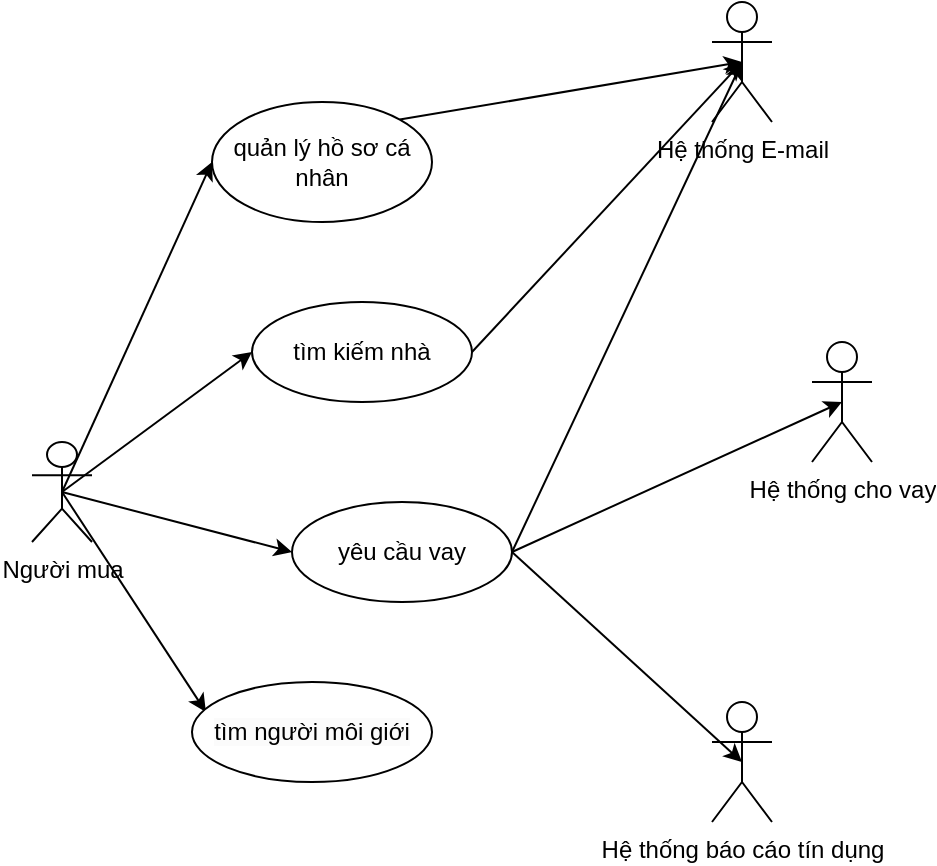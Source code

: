 <mxfile version="22.1.8" type="github">
  <diagram id="C5RBs43oDa-KdzZeNtuy" name="Page-1">
    <mxGraphModel dx="961" dy="561" grid="1" gridSize="10" guides="1" tooltips="1" connect="1" arrows="1" fold="1" page="1" pageScale="1" pageWidth="827" pageHeight="1169" math="0" shadow="0">
      <root>
        <mxCell id="WIyWlLk6GJQsqaUBKTNV-0" />
        <mxCell id="WIyWlLk6GJQsqaUBKTNV-1" parent="WIyWlLk6GJQsqaUBKTNV-0" />
        <mxCell id="TZa8QerhQanhoeWmGgLd-16" style="rounded=0;orthogonalLoop=1;jettySize=auto;html=1;exitX=0.5;exitY=0.5;exitDx=0;exitDy=0;exitPerimeter=0;entryX=0.058;entryY=0.3;entryDx=0;entryDy=0;entryPerimeter=0;" edge="1" parent="WIyWlLk6GJQsqaUBKTNV-1" source="TZa8QerhQanhoeWmGgLd-0" target="TZa8QerhQanhoeWmGgLd-20">
          <mxGeometry relative="1" as="geometry">
            <mxPoint x="130.251" y="129.749" as="targetPoint" />
          </mxGeometry>
        </mxCell>
        <mxCell id="TZa8QerhQanhoeWmGgLd-21" style="rounded=0;orthogonalLoop=1;jettySize=auto;html=1;entryX=0;entryY=0.5;entryDx=0;entryDy=0;exitX=0.5;exitY=0.5;exitDx=0;exitDy=0;exitPerimeter=0;" edge="1" parent="WIyWlLk6GJQsqaUBKTNV-1" source="TZa8QerhQanhoeWmGgLd-0" target="TZa8QerhQanhoeWmGgLd-17">
          <mxGeometry relative="1" as="geometry" />
        </mxCell>
        <mxCell id="TZa8QerhQanhoeWmGgLd-22" style="rounded=0;orthogonalLoop=1;jettySize=auto;html=1;exitX=0.5;exitY=0.5;exitDx=0;exitDy=0;exitPerimeter=0;entryX=0;entryY=0.5;entryDx=0;entryDy=0;" edge="1" parent="WIyWlLk6GJQsqaUBKTNV-1" source="TZa8QerhQanhoeWmGgLd-0" target="TZa8QerhQanhoeWmGgLd-18">
          <mxGeometry relative="1" as="geometry" />
        </mxCell>
        <mxCell id="TZa8QerhQanhoeWmGgLd-23" style="rounded=0;orthogonalLoop=1;jettySize=auto;html=1;exitX=0.5;exitY=0.5;exitDx=0;exitDy=0;exitPerimeter=0;entryX=0;entryY=0.5;entryDx=0;entryDy=0;" edge="1" parent="WIyWlLk6GJQsqaUBKTNV-1" source="TZa8QerhQanhoeWmGgLd-0" target="TZa8QerhQanhoeWmGgLd-19">
          <mxGeometry relative="1" as="geometry" />
        </mxCell>
        <mxCell id="TZa8QerhQanhoeWmGgLd-0" value="Người mua&lt;br&gt;" style="shape=umlActor;verticalLabelPosition=bottom;verticalAlign=top;html=1;outlineConnect=0;" vertex="1" parent="WIyWlLk6GJQsqaUBKTNV-1">
          <mxGeometry x="110" y="280" width="30" height="50" as="geometry" />
        </mxCell>
        <mxCell id="TZa8QerhQanhoeWmGgLd-5" value="Hệ thống E-mail&lt;br&gt;" style="shape=umlActor;verticalLabelPosition=bottom;verticalAlign=top;html=1;outlineConnect=0;" vertex="1" parent="WIyWlLk6GJQsqaUBKTNV-1">
          <mxGeometry x="450" y="60" width="30" height="60" as="geometry" />
        </mxCell>
        <mxCell id="TZa8QerhQanhoeWmGgLd-6" value="Hệ thống báo cáo tín dụng" style="shape=umlActor;verticalLabelPosition=bottom;verticalAlign=top;html=1;outlineConnect=0;" vertex="1" parent="WIyWlLk6GJQsqaUBKTNV-1">
          <mxGeometry x="450" y="410" width="30" height="60" as="geometry" />
        </mxCell>
        <mxCell id="TZa8QerhQanhoeWmGgLd-7" value="Hệ thống cho vay" style="shape=umlActor;verticalLabelPosition=bottom;verticalAlign=top;html=1;outlineConnect=0;" vertex="1" parent="WIyWlLk6GJQsqaUBKTNV-1">
          <mxGeometry x="500" y="230" width="30" height="60" as="geometry" />
        </mxCell>
        <mxCell id="TZa8QerhQanhoeWmGgLd-25" style="rounded=0;orthogonalLoop=1;jettySize=auto;html=1;exitX=1;exitY=0;exitDx=0;exitDy=0;entryX=0.5;entryY=0.5;entryDx=0;entryDy=0;entryPerimeter=0;" edge="1" parent="WIyWlLk6GJQsqaUBKTNV-1" source="TZa8QerhQanhoeWmGgLd-17" target="TZa8QerhQanhoeWmGgLd-5">
          <mxGeometry relative="1" as="geometry" />
        </mxCell>
        <mxCell id="TZa8QerhQanhoeWmGgLd-17" value="quản lý hồ sơ cá nhân" style="ellipse;whiteSpace=wrap;html=1;" vertex="1" parent="WIyWlLk6GJQsqaUBKTNV-1">
          <mxGeometry x="200" y="110" width="110" height="60" as="geometry" />
        </mxCell>
        <mxCell id="TZa8QerhQanhoeWmGgLd-26" style="rounded=0;orthogonalLoop=1;jettySize=auto;html=1;exitX=1;exitY=0.5;exitDx=0;exitDy=0;entryX=0.5;entryY=0.5;entryDx=0;entryDy=0;entryPerimeter=0;" edge="1" parent="WIyWlLk6GJQsqaUBKTNV-1" source="TZa8QerhQanhoeWmGgLd-18" target="TZa8QerhQanhoeWmGgLd-5">
          <mxGeometry relative="1" as="geometry" />
        </mxCell>
        <mxCell id="TZa8QerhQanhoeWmGgLd-18" value="tìm kiếm nhà" style="ellipse;whiteSpace=wrap;html=1;" vertex="1" parent="WIyWlLk6GJQsqaUBKTNV-1">
          <mxGeometry x="220" y="210" width="110" height="50" as="geometry" />
        </mxCell>
        <mxCell id="TZa8QerhQanhoeWmGgLd-27" style="rounded=0;orthogonalLoop=1;jettySize=auto;html=1;exitX=1;exitY=0.5;exitDx=0;exitDy=0;entryX=0.5;entryY=0.5;entryDx=0;entryDy=0;entryPerimeter=0;" edge="1" parent="WIyWlLk6GJQsqaUBKTNV-1" source="TZa8QerhQanhoeWmGgLd-19" target="TZa8QerhQanhoeWmGgLd-5">
          <mxGeometry relative="1" as="geometry">
            <mxPoint x="400" y="50" as="targetPoint" />
          </mxGeometry>
        </mxCell>
        <mxCell id="TZa8QerhQanhoeWmGgLd-19" value="yêu cầu vay" style="ellipse;whiteSpace=wrap;html=1;" vertex="1" parent="WIyWlLk6GJQsqaUBKTNV-1">
          <mxGeometry x="240" y="310" width="110" height="50" as="geometry" />
        </mxCell>
        <mxCell id="TZa8QerhQanhoeWmGgLd-20" value="&lt;span style=&quot;color: rgb(0, 0, 0); font-family: Helvetica; font-size: 12px; font-style: normal; font-variant-ligatures: normal; font-variant-caps: normal; font-weight: 400; letter-spacing: normal; orphans: 2; text-align: center; text-indent: 0px; text-transform: none; widows: 2; word-spacing: 0px; -webkit-text-stroke-width: 0px; background-color: rgb(251, 251, 251); text-decoration-thickness: initial; text-decoration-style: initial; text-decoration-color: initial; float: none; display: inline !important;&quot;&gt;tìm người môi giới&lt;/span&gt;" style="ellipse;whiteSpace=wrap;html=1;" vertex="1" parent="WIyWlLk6GJQsqaUBKTNV-1">
          <mxGeometry x="190" y="400" width="120" height="50" as="geometry" />
        </mxCell>
        <mxCell id="TZa8QerhQanhoeWmGgLd-28" style="rounded=0;orthogonalLoop=1;jettySize=auto;html=1;exitX=1;exitY=0.5;exitDx=0;exitDy=0;entryX=0.5;entryY=0.5;entryDx=0;entryDy=0;entryPerimeter=0;" edge="1" parent="WIyWlLk6GJQsqaUBKTNV-1" source="TZa8QerhQanhoeWmGgLd-19" target="TZa8QerhQanhoeWmGgLd-7">
          <mxGeometry relative="1" as="geometry" />
        </mxCell>
        <mxCell id="TZa8QerhQanhoeWmGgLd-29" style="rounded=0;orthogonalLoop=1;jettySize=auto;html=1;exitX=1;exitY=0.5;exitDx=0;exitDy=0;entryX=0.5;entryY=0.5;entryDx=0;entryDy=0;entryPerimeter=0;" edge="1" parent="WIyWlLk6GJQsqaUBKTNV-1" source="TZa8QerhQanhoeWmGgLd-19" target="TZa8QerhQanhoeWmGgLd-6">
          <mxGeometry relative="1" as="geometry" />
        </mxCell>
      </root>
    </mxGraphModel>
  </diagram>
</mxfile>
